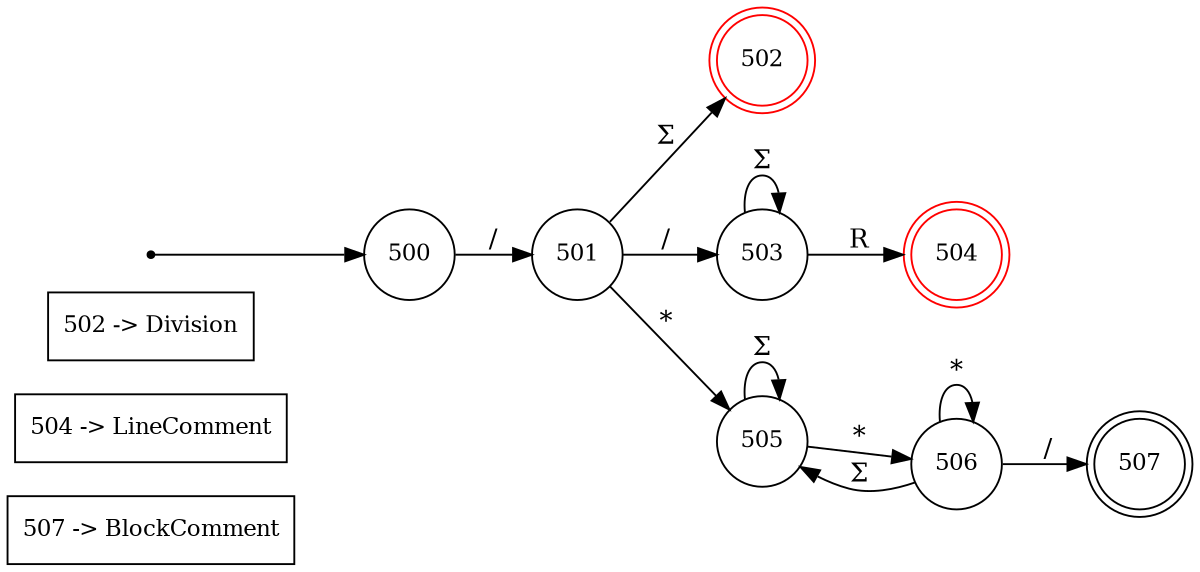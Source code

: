 digraph finite_state_machine {
	rankdir=LR;
	size="8,5"

	node [shape = rectangle, label="507 -> BlockComment", fontsize=12] token507;
	node [shape = rectangle, label="504 -> LineComment", fontsize=12] token504;
	node [shape = rectangle, label="502 -> Division", fontsize=12] token502;

	node [shape = circle, label="500", fontsize=12, color=black] 500;
	node [shape = circle, label="501", fontsize=12, color=black] 501;
	node [shape = doublecircle, label="502", fontsize=12, color=red] 502;
	node [shape = circle, label="503", fontsize=12, color=black] 503;
	node [shape = doublecircle, label="504", fontsize=12, color=red] 504;
	node [shape = circle, label="505", fontsize=12, color=black] 505;
	node [shape = circle, label="506", fontsize=12, color=black] 506;
	node [shape = doublecircle, label="507", fontsize=12, color=black] 507;

	node [shape = point, color=black] q0;
	q0	->	500;

	505	->	505	[ label = "Σ" ];
	503	->	504	[ label = "R" ];
	505	->	506	[ label = "*" ];
	501	->	502	[ label = "Σ" ];
	506	->	506	[ label = "*" ];
	501	->	503	[ label = "/" ];
	503	->	503	[ label = "Σ" ];
	500	->	501	[ label = "/" ];
	506	->	507	[ label = "/" ];
	501	->	505	[ label = "*" ];
	506	->	505	[ label = "Σ" ];
}
